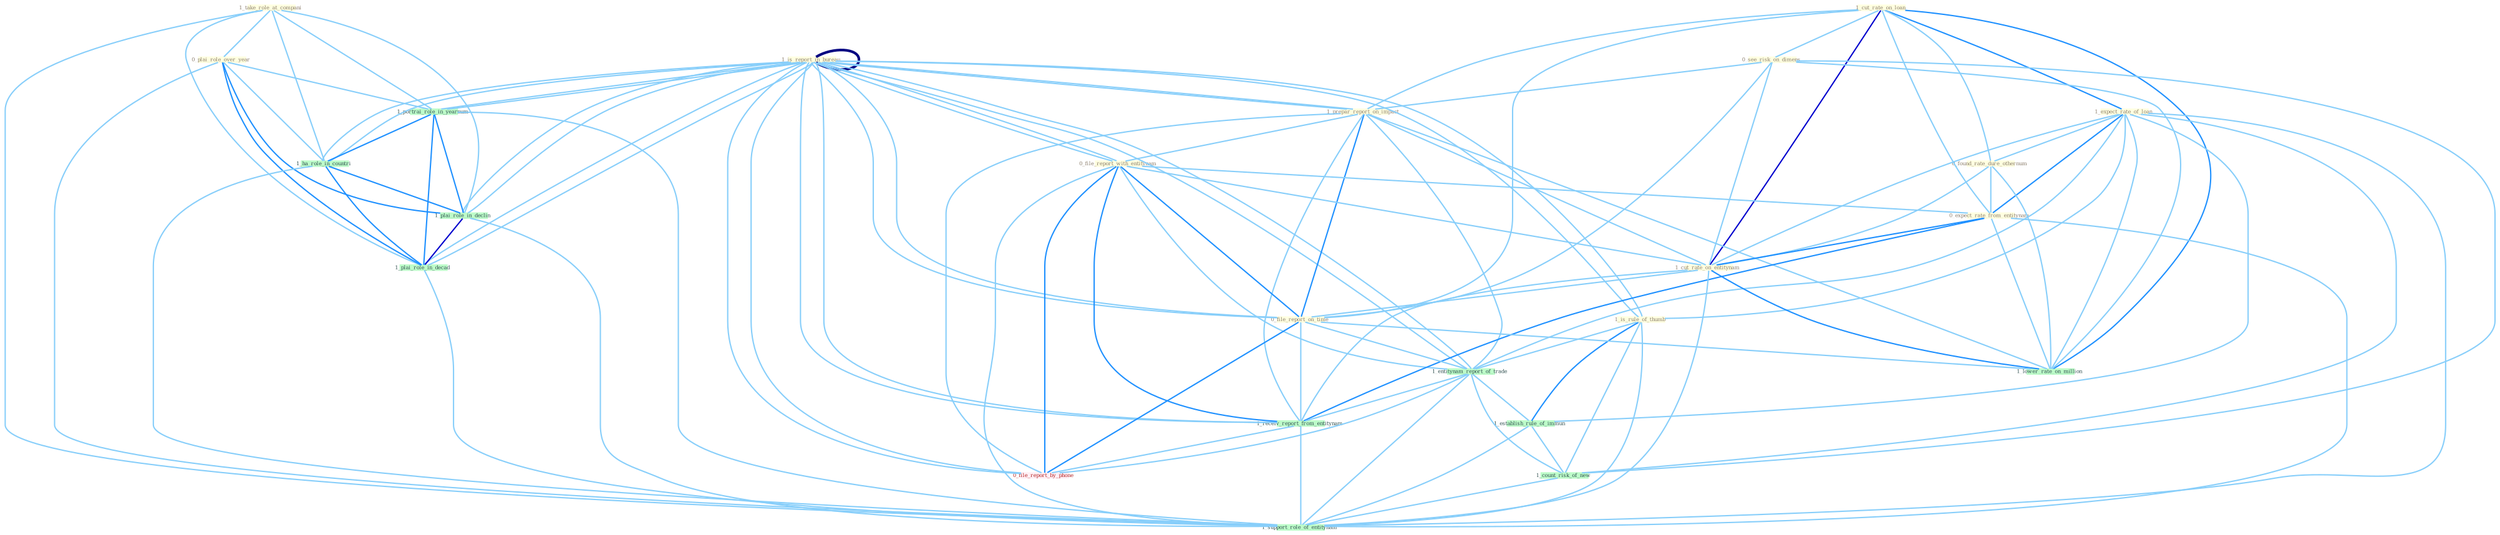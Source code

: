 Graph G{ 
    node
    [shape=polygon,style=filled,width=.5,height=.06,color="#BDFCC9",fixedsize=true,fontsize=4,
    fontcolor="#2f4f4f"];
    {node
    [color="#ffffe0", fontcolor="#8b7d6b"] "1_is_report_in_bureau " "1_cut_rate_on_loan " "1_is_report_in_bureau " "1_take_role_at_compani " "0_see_risk_on_dimens " "1_prepar_report_on_impact " "0_file_report_with_entitynam " "0_plai_role_over_year " "1_expect_rate_of_loan " "0_found_rate_dure_othernum " "1_is_rule_of_thumb " "0_expect_rate_from_entitynam " "1_cut_rate_on_entitynam " "0_file_report_on_time "}
{node [color="#fff0f5", fontcolor="#b22222"] "0_file_report_by_phone "}
edge [color="#B0E2FF"];

	"1_is_report_in_bureau " -- "1_is_report_in_bureau " [w="4", style=bold, color="#000080", len=0.4];
	"1_is_report_in_bureau " -- "1_prepar_report_on_impact " [w="1", color="#87cefa" ];
	"1_is_report_in_bureau " -- "0_file_report_with_entitynam " [w="1", color="#87cefa" ];
	"1_is_report_in_bureau " -- "1_is_rule_of_thumb " [w="1", color="#87cefa" ];
	"1_is_report_in_bureau " -- "0_file_report_on_time " [w="1", color="#87cefa" ];
	"1_is_report_in_bureau " -- "1_portrai_role_in_yearnum " [w="1", color="#87cefa" ];
	"1_is_report_in_bureau " -- "1_ha_role_in_countri " [w="1", color="#87cefa" ];
	"1_is_report_in_bureau " -- "1_entitynam_report_of_trade " [w="1", color="#87cefa" ];
	"1_is_report_in_bureau " -- "1_receiv_report_from_entitynam " [w="1", color="#87cefa" ];
	"1_is_report_in_bureau " -- "1_plai_role_in_declin " [w="1", color="#87cefa" ];
	"1_is_report_in_bureau " -- "1_plai_role_in_decad " [w="1", color="#87cefa" ];
	"1_is_report_in_bureau " -- "0_file_report_by_phone " [w="1", color="#87cefa" ];
	"1_cut_rate_on_loan " -- "0_see_risk_on_dimens " [w="1", color="#87cefa" ];
	"1_cut_rate_on_loan " -- "1_prepar_report_on_impact " [w="1", color="#87cefa" ];
	"1_cut_rate_on_loan " -- "1_expect_rate_of_loan " [w="2", color="#1e90ff" , len=0.8];
	"1_cut_rate_on_loan " -- "0_found_rate_dure_othernum " [w="1", color="#87cefa" ];
	"1_cut_rate_on_loan " -- "0_expect_rate_from_entitynam " [w="1", color="#87cefa" ];
	"1_cut_rate_on_loan " -- "1_cut_rate_on_entitynam " [w="3", color="#0000cd" , len=0.6];
	"1_cut_rate_on_loan " -- "0_file_report_on_time " [w="1", color="#87cefa" ];
	"1_cut_rate_on_loan " -- "1_lower_rate_on_million " [w="2", color="#1e90ff" , len=0.8];
	"1_is_report_in_bureau " -- "1_prepar_report_on_impact " [w="1", color="#87cefa" ];
	"1_is_report_in_bureau " -- "0_file_report_with_entitynam " [w="1", color="#87cefa" ];
	"1_is_report_in_bureau " -- "1_is_rule_of_thumb " [w="1", color="#87cefa" ];
	"1_is_report_in_bureau " -- "0_file_report_on_time " [w="1", color="#87cefa" ];
	"1_is_report_in_bureau " -- "1_portrai_role_in_yearnum " [w="1", color="#87cefa" ];
	"1_is_report_in_bureau " -- "1_ha_role_in_countri " [w="1", color="#87cefa" ];
	"1_is_report_in_bureau " -- "1_entitynam_report_of_trade " [w="1", color="#87cefa" ];
	"1_is_report_in_bureau " -- "1_receiv_report_from_entitynam " [w="1", color="#87cefa" ];
	"1_is_report_in_bureau " -- "1_plai_role_in_declin " [w="1", color="#87cefa" ];
	"1_is_report_in_bureau " -- "1_plai_role_in_decad " [w="1", color="#87cefa" ];
	"1_is_report_in_bureau " -- "0_file_report_by_phone " [w="1", color="#87cefa" ];
	"1_take_role_at_compani " -- "0_plai_role_over_year " [w="1", color="#87cefa" ];
	"1_take_role_at_compani " -- "1_portrai_role_in_yearnum " [w="1", color="#87cefa" ];
	"1_take_role_at_compani " -- "1_ha_role_in_countri " [w="1", color="#87cefa" ];
	"1_take_role_at_compani " -- "1_plai_role_in_declin " [w="1", color="#87cefa" ];
	"1_take_role_at_compani " -- "1_plai_role_in_decad " [w="1", color="#87cefa" ];
	"1_take_role_at_compani " -- "1_support_role_of_entitynam " [w="1", color="#87cefa" ];
	"0_see_risk_on_dimens " -- "1_prepar_report_on_impact " [w="1", color="#87cefa" ];
	"0_see_risk_on_dimens " -- "1_cut_rate_on_entitynam " [w="1", color="#87cefa" ];
	"0_see_risk_on_dimens " -- "0_file_report_on_time " [w="1", color="#87cefa" ];
	"0_see_risk_on_dimens " -- "1_lower_rate_on_million " [w="1", color="#87cefa" ];
	"0_see_risk_on_dimens " -- "1_count_risk_of_new " [w="1", color="#87cefa" ];
	"1_prepar_report_on_impact " -- "0_file_report_with_entitynam " [w="1", color="#87cefa" ];
	"1_prepar_report_on_impact " -- "1_cut_rate_on_entitynam " [w="1", color="#87cefa" ];
	"1_prepar_report_on_impact " -- "0_file_report_on_time " [w="2", color="#1e90ff" , len=0.8];
	"1_prepar_report_on_impact " -- "1_lower_rate_on_million " [w="1", color="#87cefa" ];
	"1_prepar_report_on_impact " -- "1_entitynam_report_of_trade " [w="1", color="#87cefa" ];
	"1_prepar_report_on_impact " -- "1_receiv_report_from_entitynam " [w="1", color="#87cefa" ];
	"1_prepar_report_on_impact " -- "0_file_report_by_phone " [w="1", color="#87cefa" ];
	"0_file_report_with_entitynam " -- "0_expect_rate_from_entitynam " [w="1", color="#87cefa" ];
	"0_file_report_with_entitynam " -- "1_cut_rate_on_entitynam " [w="1", color="#87cefa" ];
	"0_file_report_with_entitynam " -- "0_file_report_on_time " [w="2", color="#1e90ff" , len=0.8];
	"0_file_report_with_entitynam " -- "1_entitynam_report_of_trade " [w="1", color="#87cefa" ];
	"0_file_report_with_entitynam " -- "1_receiv_report_from_entitynam " [w="2", color="#1e90ff" , len=0.8];
	"0_file_report_with_entitynam " -- "0_file_report_by_phone " [w="2", color="#1e90ff" , len=0.8];
	"0_file_report_with_entitynam " -- "1_support_role_of_entitynam " [w="1", color="#87cefa" ];
	"0_plai_role_over_year " -- "1_portrai_role_in_yearnum " [w="1", color="#87cefa" ];
	"0_plai_role_over_year " -- "1_ha_role_in_countri " [w="1", color="#87cefa" ];
	"0_plai_role_over_year " -- "1_plai_role_in_declin " [w="2", color="#1e90ff" , len=0.8];
	"0_plai_role_over_year " -- "1_plai_role_in_decad " [w="2", color="#1e90ff" , len=0.8];
	"0_plai_role_over_year " -- "1_support_role_of_entitynam " [w="1", color="#87cefa" ];
	"1_expect_rate_of_loan " -- "0_found_rate_dure_othernum " [w="1", color="#87cefa" ];
	"1_expect_rate_of_loan " -- "1_is_rule_of_thumb " [w="1", color="#87cefa" ];
	"1_expect_rate_of_loan " -- "0_expect_rate_from_entitynam " [w="2", color="#1e90ff" , len=0.8];
	"1_expect_rate_of_loan " -- "1_cut_rate_on_entitynam " [w="1", color="#87cefa" ];
	"1_expect_rate_of_loan " -- "1_lower_rate_on_million " [w="1", color="#87cefa" ];
	"1_expect_rate_of_loan " -- "1_entitynam_report_of_trade " [w="1", color="#87cefa" ];
	"1_expect_rate_of_loan " -- "1_establish_rule_of_immun " [w="1", color="#87cefa" ];
	"1_expect_rate_of_loan " -- "1_count_risk_of_new " [w="1", color="#87cefa" ];
	"1_expect_rate_of_loan " -- "1_support_role_of_entitynam " [w="1", color="#87cefa" ];
	"0_found_rate_dure_othernum " -- "0_expect_rate_from_entitynam " [w="1", color="#87cefa" ];
	"0_found_rate_dure_othernum " -- "1_cut_rate_on_entitynam " [w="1", color="#87cefa" ];
	"0_found_rate_dure_othernum " -- "1_lower_rate_on_million " [w="1", color="#87cefa" ];
	"1_is_rule_of_thumb " -- "1_entitynam_report_of_trade " [w="1", color="#87cefa" ];
	"1_is_rule_of_thumb " -- "1_establish_rule_of_immun " [w="2", color="#1e90ff" , len=0.8];
	"1_is_rule_of_thumb " -- "1_count_risk_of_new " [w="1", color="#87cefa" ];
	"1_is_rule_of_thumb " -- "1_support_role_of_entitynam " [w="1", color="#87cefa" ];
	"0_expect_rate_from_entitynam " -- "1_cut_rate_on_entitynam " [w="2", color="#1e90ff" , len=0.8];
	"0_expect_rate_from_entitynam " -- "1_lower_rate_on_million " [w="1", color="#87cefa" ];
	"0_expect_rate_from_entitynam " -- "1_receiv_report_from_entitynam " [w="2", color="#1e90ff" , len=0.8];
	"0_expect_rate_from_entitynam " -- "1_support_role_of_entitynam " [w="1", color="#87cefa" ];
	"1_cut_rate_on_entitynam " -- "0_file_report_on_time " [w="1", color="#87cefa" ];
	"1_cut_rate_on_entitynam " -- "1_lower_rate_on_million " [w="2", color="#1e90ff" , len=0.8];
	"1_cut_rate_on_entitynam " -- "1_receiv_report_from_entitynam " [w="1", color="#87cefa" ];
	"1_cut_rate_on_entitynam " -- "1_support_role_of_entitynam " [w="1", color="#87cefa" ];
	"0_file_report_on_time " -- "1_lower_rate_on_million " [w="1", color="#87cefa" ];
	"0_file_report_on_time " -- "1_entitynam_report_of_trade " [w="1", color="#87cefa" ];
	"0_file_report_on_time " -- "1_receiv_report_from_entitynam " [w="1", color="#87cefa" ];
	"0_file_report_on_time " -- "0_file_report_by_phone " [w="2", color="#1e90ff" , len=0.8];
	"1_portrai_role_in_yearnum " -- "1_ha_role_in_countri " [w="2", color="#1e90ff" , len=0.8];
	"1_portrai_role_in_yearnum " -- "1_plai_role_in_declin " [w="2", color="#1e90ff" , len=0.8];
	"1_portrai_role_in_yearnum " -- "1_plai_role_in_decad " [w="2", color="#1e90ff" , len=0.8];
	"1_portrai_role_in_yearnum " -- "1_support_role_of_entitynam " [w="1", color="#87cefa" ];
	"1_ha_role_in_countri " -- "1_plai_role_in_declin " [w="2", color="#1e90ff" , len=0.8];
	"1_ha_role_in_countri " -- "1_plai_role_in_decad " [w="2", color="#1e90ff" , len=0.8];
	"1_ha_role_in_countri " -- "1_support_role_of_entitynam " [w="1", color="#87cefa" ];
	"1_entitynam_report_of_trade " -- "1_receiv_report_from_entitynam " [w="1", color="#87cefa" ];
	"1_entitynam_report_of_trade " -- "1_establish_rule_of_immun " [w="1", color="#87cefa" ];
	"1_entitynam_report_of_trade " -- "1_count_risk_of_new " [w="1", color="#87cefa" ];
	"1_entitynam_report_of_trade " -- "0_file_report_by_phone " [w="1", color="#87cefa" ];
	"1_entitynam_report_of_trade " -- "1_support_role_of_entitynam " [w="1", color="#87cefa" ];
	"1_receiv_report_from_entitynam " -- "0_file_report_by_phone " [w="1", color="#87cefa" ];
	"1_receiv_report_from_entitynam " -- "1_support_role_of_entitynam " [w="1", color="#87cefa" ];
	"1_plai_role_in_declin " -- "1_plai_role_in_decad " [w="3", color="#0000cd" , len=0.6];
	"1_plai_role_in_declin " -- "1_support_role_of_entitynam " [w="1", color="#87cefa" ];
	"1_establish_rule_of_immun " -- "1_count_risk_of_new " [w="1", color="#87cefa" ];
	"1_establish_rule_of_immun " -- "1_support_role_of_entitynam " [w="1", color="#87cefa" ];
	"1_count_risk_of_new " -- "1_support_role_of_entitynam " [w="1", color="#87cefa" ];
	"1_plai_role_in_decad " -- "1_support_role_of_entitynam " [w="1", color="#87cefa" ];
}